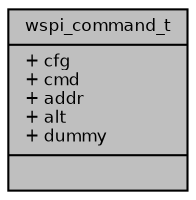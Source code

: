 digraph "wspi_command_t"
{
  bgcolor="transparent";
  edge [fontname="Helvetica",fontsize="8",labelfontname="Helvetica",labelfontsize="8"];
  node [fontname="Helvetica",fontsize="8",shape=record];
  Node1 [label="{wspi_command_t\n|+ cfg\l+ cmd\l+ addr\l+ alt\l+ dummy\l|}",height=0.2,width=0.4,color="black", fillcolor="grey75", style="filled", fontcolor="black"];
}

